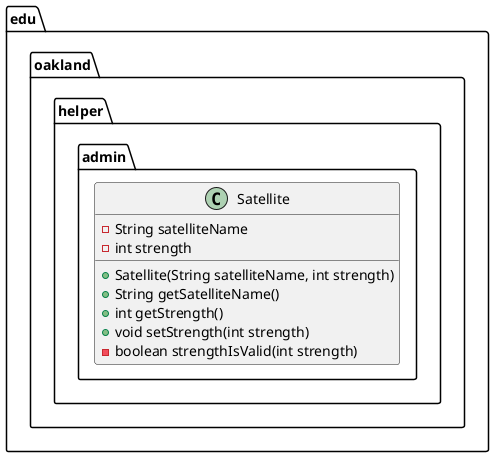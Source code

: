 @startuml Satellite

package edu.oakland.helper.admin {
    class Satellite {
        - String satelliteName
        - int strength
        + Satellite(String satelliteName, int strength)
        + String getSatelliteName()
        + int getStrength()
        + void setStrength(int strength)
        - boolean strengthIsValid(int strength)
    }
}

@enduml